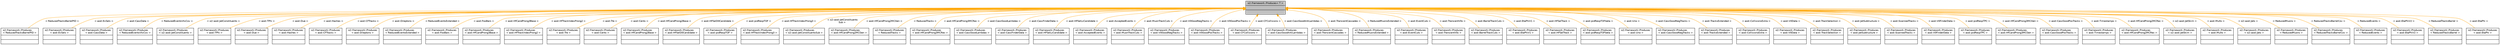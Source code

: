 digraph "o2::framework::Produces&lt; T &gt;"
{
 // INTERACTIVE_SVG=YES
  bgcolor="transparent";
  edge [fontname="Helvetica",fontsize="10",labelfontname="Helvetica",labelfontsize="10"];
  node [fontname="Helvetica",fontsize="10",shape=record];
  Node0 [label="{o2::framework::Produces\< T \>\n||}",height=0.2,width=0.4,color="black", fillcolor="grey75", style="filled", fontcolor="black"];
  Node0 -> Node1 [dir="back",color="orange",fontsize="10",style="solid",label=" \< ReducedTracksBarrelPID \>" ,fontname="Helvetica"];
  Node1 [label="{o2::framework::Produces\l\< ReducedTracksBarrelPID \>\n||}",height=0.2,width=0.4,color="black",URL="$d6/d86/structo2_1_1framework_1_1Produces.html"];
  Node0 -> Node2 [dir="back",color="orange",fontsize="10",style="solid",label=" \< aod::EvSels \>" ,fontname="Helvetica"];
  Node2 [label="{o2::framework::Produces\l\< aod::EvSels \>\n||}",height=0.2,width=0.4,color="black",URL="$d6/d86/structo2_1_1framework_1_1Produces.html"];
  Node0 -> Node3 [dir="back",color="orange",fontsize="10",style="solid",label=" \< aod::CascData \>" ,fontname="Helvetica"];
  Node3 [label="{o2::framework::Produces\l\< aod::CascData \>\n||}",height=0.2,width=0.4,color="black",URL="$d6/d86/structo2_1_1framework_1_1Produces.html"];
  Node0 -> Node4 [dir="back",color="orange",fontsize="10",style="solid",label=" \< ReducedEventsVtxCov \>" ,fontname="Helvetica"];
  Node4 [label="{o2::framework::Produces\l\< ReducedEventsVtxCov \>\n||}",height=0.2,width=0.4,color="black",URL="$d6/d86/structo2_1_1framework_1_1Produces.html"];
  Node0 -> Node5 [dir="back",color="orange",fontsize="10",style="solid",label=" \< o2::aod::JetConstituents \>" ,fontname="Helvetica"];
  Node5 [label="{o2::framework::Produces\l\< o2::aod::JetConstituents \>\n||}",height=0.2,width=0.4,color="black",URL="$d6/d86/structo2_1_1framework_1_1Produces.html"];
  Node0 -> Node6 [dir="back",color="orange",fontsize="10",style="solid",label=" \< aod::TPhi \>" ,fontname="Helvetica"];
  Node6 [label="{o2::framework::Produces\l\< aod::TPhi \>\n||}",height=0.2,width=0.4,color="black",URL="$d6/d86/structo2_1_1framework_1_1Produces.html"];
  Node0 -> Node7 [dir="back",color="orange",fontsize="10",style="solid",label=" \< aod::Due \>" ,fontname="Helvetica"];
  Node7 [label="{o2::framework::Produces\l\< aod::Due \>\n||}",height=0.2,width=0.4,color="black",URL="$d6/d86/structo2_1_1framework_1_1Produces.html"];
  Node0 -> Node8 [dir="back",color="orange",fontsize="10",style="solid",label=" \< aod::Hashes \>" ,fontname="Helvetica"];
  Node8 [label="{o2::framework::Produces\l\< aod::Hashes \>\n||}",height=0.2,width=0.4,color="black",URL="$d6/d86/structo2_1_1framework_1_1Produces.html"];
  Node0 -> Node9 [dir="back",color="orange",fontsize="10",style="solid",label=" \< aod::CFTracks \>" ,fontname="Helvetica"];
  Node9 [label="{o2::framework::Produces\l\< aod::CFTracks \>\n||}",height=0.2,width=0.4,color="black",URL="$d6/d86/structo2_1_1framework_1_1Produces.html"];
  Node0 -> Node10 [dir="back",color="orange",fontsize="10",style="solid",label=" \< aod::Dileptons \>" ,fontname="Helvetica"];
  Node10 [label="{o2::framework::Produces\l\< aod::Dileptons \>\n||}",height=0.2,width=0.4,color="black",URL="$d6/d86/structo2_1_1framework_1_1Produces.html"];
  Node0 -> Node11 [dir="back",color="orange",fontsize="10",style="solid",label=" \< ReducedEventsExtended \>" ,fontname="Helvetica"];
  Node11 [label="{o2::framework::Produces\l\< ReducedEventsExtended \>\n||}",height=0.2,width=0.4,color="black",URL="$d6/d86/structo2_1_1framework_1_1Produces.html"];
  Node0 -> Node12 [dir="back",color="orange",fontsize="10",style="solid",label=" \< aod::FooBars \>" ,fontname="Helvetica"];
  Node12 [label="{o2::framework::Produces\l\< aod::FooBars \>\n||}",height=0.2,width=0.4,color="black",URL="$d6/d86/structo2_1_1framework_1_1Produces.html"];
  Node0 -> Node13 [dir="back",color="orange",fontsize="10",style="solid",label=" \< aod::HfCandProng3Base \>" ,fontname="Helvetica"];
  Node13 [label="{o2::framework::Produces\l\< aod::HfCandProng3Base \>\n||}",height=0.2,width=0.4,color="black",URL="$d6/d86/structo2_1_1framework_1_1Produces.html"];
  Node0 -> Node14 [dir="back",color="orange",fontsize="10",style="solid",label=" \< aod::HfTrackIndexProng2 \>" ,fontname="Helvetica"];
  Node14 [label="{o2::framework::Produces\l\< aod::HfTrackIndexProng2 \>\n||}",height=0.2,width=0.4,color="black",URL="$d6/d86/structo2_1_1framework_1_1Produces.html"];
  Node0 -> Node15 [dir="back",color="orange",fontsize="10",style="solid",label=" \< aod::Tre \>" ,fontname="Helvetica"];
  Node15 [label="{o2::framework::Produces\l\< aod::Tre \>\n||}",height=0.2,width=0.4,color="black",URL="$d6/d86/structo2_1_1framework_1_1Produces.html"];
  Node0 -> Node16 [dir="back",color="orange",fontsize="10",style="solid",label=" \< aod::Cents \>" ,fontname="Helvetica"];
  Node16 [label="{o2::framework::Produces\l\< aod::Cents \>\n||}",height=0.2,width=0.4,color="black",URL="$d6/d86/structo2_1_1framework_1_1Produces.html"];
  Node0 -> Node17 [dir="back",color="orange",fontsize="10",style="solid",label=" \< aod::HfCandProng2Base \>" ,fontname="Helvetica"];
  Node17 [label="{o2::framework::Produces\l\< aod::HfCandProng2Base \>\n||}",height=0.2,width=0.4,color="black",URL="$d6/d86/structo2_1_1framework_1_1Produces.html"];
  Node0 -> Node18 [dir="back",color="orange",fontsize="10",style="solid",label=" \< aod::HFSelD0Candidate \>" ,fontname="Helvetica"];
  Node18 [label="{o2::framework::Produces\l\< aod::HFSelD0Candidate \>\n||}",height=0.2,width=0.4,color="black",URL="$d6/d86/structo2_1_1framework_1_1Produces.html"];
  Node0 -> Node19 [dir="back",color="orange",fontsize="10",style="solid",label=" \< aod::pidRespTOF \>" ,fontname="Helvetica"];
  Node19 [label="{o2::framework::Produces\l\< aod::pidRespTOF \>\n||}",height=0.2,width=0.4,color="black",URL="$d6/d86/structo2_1_1framework_1_1Produces.html"];
  Node0 -> Node20 [dir="back",color="orange",fontsize="10",style="solid",label=" \< aod::HfTrackIndexProng3 \>" ,fontname="Helvetica"];
  Node20 [label="{o2::framework::Produces\l\< aod::HfTrackIndexProng3 \>\n||}",height=0.2,width=0.4,color="black",URL="$d6/d86/structo2_1_1framework_1_1Produces.html"];
  Node0 -> Node21 [dir="back",color="orange",fontsize="10",style="solid",label=" \< o2::aod::JetConstituents\lSub \>" ,fontname="Helvetica"];
  Node21 [label="{o2::framework::Produces\l\< o2::aod::JetConstituentsSub \>\n||}",height=0.2,width=0.4,color="black",URL="$d6/d86/structo2_1_1framework_1_1Produces.html"];
  Node0 -> Node22 [dir="back",color="orange",fontsize="10",style="solid",label=" \< aod::HfCandProng2MCGen \>" ,fontname="Helvetica"];
  Node22 [label="{o2::framework::Produces\l\< aod::HfCandProng2MCGen \>\n||}",height=0.2,width=0.4,color="black",URL="$d6/d86/structo2_1_1framework_1_1Produces.html"];
  Node0 -> Node23 [dir="back",color="orange",fontsize="10",style="solid",label=" \< ReducedTracks \>" ,fontname="Helvetica"];
  Node23 [label="{o2::framework::Produces\l\< ReducedTracks \>\n||}",height=0.2,width=0.4,color="black",URL="$d6/d86/structo2_1_1framework_1_1Produces.html"];
  Node0 -> Node24 [dir="back",color="orange",fontsize="10",style="solid",label=" \< aod::HfCandProng3MCRec \>" ,fontname="Helvetica"];
  Node24 [label="{o2::framework::Produces\l\< aod::HfCandProng3MCRec \>\n||}",height=0.2,width=0.4,color="black",URL="$d6/d86/structo2_1_1framework_1_1Produces.html"];
  Node0 -> Node25 [dir="back",color="orange",fontsize="10",style="solid",label=" \< aod::CascGoodLambdas \>" ,fontname="Helvetica"];
  Node25 [label="{o2::framework::Produces\l\< aod::CascGoodLambdas \>\n||}",height=0.2,width=0.4,color="black",URL="$d6/d86/structo2_1_1framework_1_1Produces.html"];
  Node0 -> Node26 [dir="back",color="orange",fontsize="10",style="solid",label=" \< aod::CascFinderData \>" ,fontname="Helvetica"];
  Node26 [label="{o2::framework::Produces\l\< aod::CascFinderData \>\n||}",height=0.2,width=0.4,color="black",URL="$d6/d86/structo2_1_1framework_1_1Produces.html"];
  Node0 -> Node27 [dir="back",color="orange",fontsize="10",style="solid",label=" \< aod::HFSelLcCandidate \>" ,fontname="Helvetica"];
  Node27 [label="{o2::framework::Produces\l\< aod::HFSelLcCandidate \>\n||}",height=0.2,width=0.4,color="black",URL="$d6/d86/structo2_1_1framework_1_1Produces.html"];
  Node0 -> Node28 [dir="back",color="orange",fontsize="10",style="solid",label=" \< aod::AcceptedEvents \>" ,fontname="Helvetica"];
  Node28 [label="{o2::framework::Produces\l\< aod::AcceptedEvents \>\n||}",height=0.2,width=0.4,color="black",URL="$d6/d86/structo2_1_1framework_1_1Produces.html"];
  Node0 -> Node29 [dir="back",color="orange",fontsize="10",style="solid",label=" \< aod::MuonTrackCuts \>" ,fontname="Helvetica"];
  Node29 [label="{o2::framework::Produces\l\< aod::MuonTrackCuts \>\n||}",height=0.2,width=0.4,color="black",URL="$d6/d86/structo2_1_1framework_1_1Produces.html"];
  Node0 -> Node30 [dir="back",color="orange",fontsize="10",style="solid",label=" \< aod::V0GoodNegTracks \>" ,fontname="Helvetica"];
  Node30 [label="{o2::framework::Produces\l\< aod::V0GoodNegTracks \>\n||}",height=0.2,width=0.4,color="black",URL="$d6/d86/structo2_1_1framework_1_1Produces.html"];
  Node0 -> Node31 [dir="back",color="orange",fontsize="10",style="solid",label=" \< aod::V0GoodPosTracks \>" ,fontname="Helvetica"];
  Node31 [label="{o2::framework::Produces\l\< aod::V0GoodPosTracks \>\n||}",height=0.2,width=0.4,color="black",URL="$d6/d86/structo2_1_1framework_1_1Produces.html"];
  Node0 -> Node32 [dir="back",color="orange",fontsize="10",style="solid",label=" \< aod::CFCollisions \>" ,fontname="Helvetica"];
  Node32 [label="{o2::framework::Produces\l\< aod::CFCollisions \>\n||}",height=0.2,width=0.4,color="black",URL="$d6/d86/structo2_1_1framework_1_1Produces.html"];
  Node0 -> Node33 [dir="back",color="orange",fontsize="10",style="solid",label=" \< aod::CascGoodAntiLambdas \>" ,fontname="Helvetica"];
  Node33 [label="{o2::framework::Produces\l\< aod::CascGoodAntiLambdas \>\n||}",height=0.2,width=0.4,color="black",URL="$d6/d86/structo2_1_1framework_1_1Produces.html"];
  Node0 -> Node34 [dir="back",color="orange",fontsize="10",style="solid",label=" \< aod::TransientCascades \>" ,fontname="Helvetica"];
  Node34 [label="{o2::framework::Produces\l\< aod::TransientCascades \>\n||}",height=0.2,width=0.4,color="black",URL="$d6/d86/structo2_1_1framework_1_1Produces.html"];
  Node0 -> Node35 [dir="back",color="orange",fontsize="10",style="solid",label=" \< ReducedMuonsExtended \>" ,fontname="Helvetica"];
  Node35 [label="{o2::framework::Produces\l\< ReducedMuonsExtended \>\n||}",height=0.2,width=0.4,color="black",URL="$d6/d86/structo2_1_1framework_1_1Produces.html"];
  Node0 -> Node36 [dir="back",color="orange",fontsize="10",style="solid",label=" \< aod::EventCuts \>" ,fontname="Helvetica"];
  Node36 [label="{o2::framework::Produces\l\< aod::EventCuts \>\n||}",height=0.2,width=0.4,color="black",URL="$d6/d86/structo2_1_1framework_1_1Produces.html"];
  Node0 -> Node37 [dir="back",color="orange",fontsize="10",style="solid",label=" \< aod::TransientV0s \>" ,fontname="Helvetica"];
  Node37 [label="{o2::framework::Produces\l\< aod::TransientV0s \>\n||}",height=0.2,width=0.4,color="black",URL="$d6/d86/structo2_1_1framework_1_1Produces.html"];
  Node0 -> Node38 [dir="back",color="orange",fontsize="10",style="solid",label=" \< aod::BarrelTrackCuts \>" ,fontname="Helvetica"];
  Node38 [label="{o2::framework::Produces\l\< aod::BarrelTrackCuts \>\n||}",height=0.2,width=0.4,color="black",URL="$d6/d86/structo2_1_1framework_1_1Produces.html"];
  Node0 -> Node39 [dir="back",color="orange",fontsize="10",style="solid",label=" \< aod::EtaPhiV1 \>" ,fontname="Helvetica"];
  Node39 [label="{o2::framework::Produces\l\< aod::EtaPhiV1 \>\n||}",height=0.2,width=0.4,color="black",URL="$d6/d86/structo2_1_1framework_1_1Produces.html"];
  Node0 -> Node40 [dir="back",color="orange",fontsize="10",style="solid",label=" \< aod::HFSelTrack \>" ,fontname="Helvetica"];
  Node40 [label="{o2::framework::Produces\l\< aod::HFSelTrack \>\n||}",height=0.2,width=0.4,color="black",URL="$d6/d86/structo2_1_1framework_1_1Produces.html"];
  Node0 -> Node41 [dir="back",color="orange",fontsize="10",style="solid",label=" \< aod::pidRespTOFbeta \>" ,fontname="Helvetica"];
  Node41 [label="{o2::framework::Produces\l\< aod::pidRespTOFbeta \>\n||}",height=0.2,width=0.4,color="black",URL="$d6/d86/structo2_1_1framework_1_1Produces.html"];
  Node0 -> Node42 [dir="back",color="orange",fontsize="10",style="solid",label=" \< aod::Uno \>" ,fontname="Helvetica"];
  Node42 [label="{o2::framework::Produces\l\< aod::Uno \>\n||}",height=0.2,width=0.4,color="black",URL="$d6/d86/structo2_1_1framework_1_1Produces.html"];
  Node0 -> Node43 [dir="back",color="orange",fontsize="10",style="solid",label=" \< aod::CascGoodNegTracks \>" ,fontname="Helvetica"];
  Node43 [label="{o2::framework::Produces\l\< aod::CascGoodNegTracks \>\n||}",height=0.2,width=0.4,color="black",URL="$d6/d86/structo2_1_1framework_1_1Produces.html"];
  Node0 -> Node44 [dir="back",color="orange",fontsize="10",style="solid",label=" \< aod::TracksExtended \>" ,fontname="Helvetica"];
  Node44 [label="{o2::framework::Produces\l\< aod::TracksExtended \>\n||}",height=0.2,width=0.4,color="black",URL="$d6/d86/structo2_1_1framework_1_1Produces.html"];
  Node0 -> Node45 [dir="back",color="orange",fontsize="10",style="solid",label=" \< aod::CollisionsExtra \>" ,fontname="Helvetica"];
  Node45 [label="{o2::framework::Produces\l\< aod::CollisionsExtra \>\n||}",height=0.2,width=0.4,color="black",URL="$d6/d86/structo2_1_1framework_1_1Produces.html"];
  Node0 -> Node46 [dir="back",color="orange",fontsize="10",style="solid",label=" \< aod::V0Data \>" ,fontname="Helvetica"];
  Node46 [label="{o2::framework::Produces\l\< aod::V0Data \>\n||}",height=0.2,width=0.4,color="black",URL="$d6/d86/structo2_1_1framework_1_1Produces.html"];
  Node0 -> Node47 [dir="back",color="orange",fontsize="10",style="solid",label=" \< aod::TrackSelection \>" ,fontname="Helvetica"];
  Node47 [label="{o2::framework::Produces\l\< aod::TrackSelection \>\n||}",height=0.2,width=0.4,color="black",URL="$d6/d86/structo2_1_1framework_1_1Produces.html"];
  Node0 -> Node48 [dir="back",color="orange",fontsize="10",style="solid",label=" \< aod::JetSubtructure \>" ,fontname="Helvetica"];
  Node48 [label="{o2::framework::Produces\l\< aod::JetSubtructure \>\n||}",height=0.2,width=0.4,color="black",URL="$d6/d86/structo2_1_1framework_1_1Produces.html"];
  Node0 -> Node49 [dir="back",color="orange",fontsize="10",style="solid",label=" \< aod::ScannedTracks \>" ,fontname="Helvetica"];
  Node49 [label="{o2::framework::Produces\l\< aod::ScannedTracks \>\n||}",height=0.2,width=0.4,color="black",URL="$d6/d86/structo2_1_1framework_1_1Produces.html"];
  Node0 -> Node50 [dir="back",color="orange",fontsize="10",style="solid",label=" \< aod::V0FinderData \>" ,fontname="Helvetica"];
  Node50 [label="{o2::framework::Produces\l\< aod::V0FinderData \>\n||}",height=0.2,width=0.4,color="black",URL="$d6/d86/structo2_1_1framework_1_1Produces.html"];
  Node0 -> Node51 [dir="back",color="orange",fontsize="10",style="solid",label=" \< aod::pidRespTPC \>" ,fontname="Helvetica"];
  Node51 [label="{o2::framework::Produces\l\< aod::pidRespTPC \>\n||}",height=0.2,width=0.4,color="black",URL="$d6/d86/structo2_1_1framework_1_1Produces.html"];
  Node0 -> Node52 [dir="back",color="orange",fontsize="10",style="solid",label=" \< aod::HfCandProng3MCGen \>" ,fontname="Helvetica"];
  Node52 [label="{o2::framework::Produces\l\< aod::HfCandProng3MCGen \>\n||}",height=0.2,width=0.4,color="black",URL="$d6/d86/structo2_1_1framework_1_1Produces.html"];
  Node0 -> Node53 [dir="back",color="orange",fontsize="10",style="solid",label=" \< aod::CascGoodPosTracks \>" ,fontname="Helvetica"];
  Node53 [label="{o2::framework::Produces\l\< aod::CascGoodPosTracks \>\n||}",height=0.2,width=0.4,color="black",URL="$d6/d86/structo2_1_1framework_1_1Produces.html"];
  Node0 -> Node54 [dir="back",color="orange",fontsize="10",style="solid",label=" \< aod::Timestamps \>" ,fontname="Helvetica"];
  Node54 [label="{o2::framework::Produces\l\< aod::Timestamps \>\n||}",height=0.2,width=0.4,color="black",URL="$d6/d86/structo2_1_1framework_1_1Produces.html"];
  Node0 -> Node55 [dir="back",color="orange",fontsize="10",style="solid",label=" \< aod::HfCandProng2MCRec \>" ,fontname="Helvetica"];
  Node55 [label="{o2::framework::Produces\l\< aod::HfCandProng2MCRec \>\n||}",height=0.2,width=0.4,color="black",URL="$d6/d86/structo2_1_1framework_1_1Produces.html"];
  Node0 -> Node56 [dir="back",color="orange",fontsize="10",style="solid",label=" \< o2::aod::JetSkim \>" ,fontname="Helvetica"];
  Node56 [label="{o2::framework::Produces\l\< o2::aod::JetSkim \>\n||}",height=0.2,width=0.4,color="black",URL="$d6/d86/structo2_1_1framework_1_1Produces.html"];
  Node0 -> Node57 [dir="back",color="orange",fontsize="10",style="solid",label=" \< aod::Mults \>" ,fontname="Helvetica"];
  Node57 [label="{o2::framework::Produces\l\< aod::Mults \>\n||}",height=0.2,width=0.4,color="black",URL="$d6/d86/structo2_1_1framework_1_1Produces.html"];
  Node0 -> Node58 [dir="back",color="orange",fontsize="10",style="solid",label=" \< o2::aod::Jets \>" ,fontname="Helvetica"];
  Node58 [label="{o2::framework::Produces\l\< o2::aod::Jets \>\n||}",height=0.2,width=0.4,color="black",URL="$d6/d86/structo2_1_1framework_1_1Produces.html"];
  Node0 -> Node59 [dir="back",color="orange",fontsize="10",style="solid",label=" \< ReducedMuons \>" ,fontname="Helvetica"];
  Node59 [label="{o2::framework::Produces\l\< ReducedMuons \>\n||}",height=0.2,width=0.4,color="black",URL="$d6/d86/structo2_1_1framework_1_1Produces.html"];
  Node0 -> Node60 [dir="back",color="orange",fontsize="10",style="solid",label=" \< ReducedTracksBarrelCov \>" ,fontname="Helvetica"];
  Node60 [label="{o2::framework::Produces\l\< ReducedTracksBarrelCov \>\n||}",height=0.2,width=0.4,color="black",URL="$d6/d86/structo2_1_1framework_1_1Produces.html"];
  Node0 -> Node61 [dir="back",color="orange",fontsize="10",style="solid",label=" \< ReducedEvents \>" ,fontname="Helvetica"];
  Node61 [label="{o2::framework::Produces\l\< ReducedEvents \>\n||}",height=0.2,width=0.4,color="black",URL="$d6/d86/structo2_1_1framework_1_1Produces.html"];
  Node0 -> Node62 [dir="back",color="orange",fontsize="10",style="solid",label=" \< aod::EtaPhiV2 \>" ,fontname="Helvetica"];
  Node62 [label="{o2::framework::Produces\l\< aod::EtaPhiV2 \>\n||}",height=0.2,width=0.4,color="black",URL="$d6/d86/structo2_1_1framework_1_1Produces.html"];
  Node0 -> Node63 [dir="back",color="orange",fontsize="10",style="solid",label=" \< ReducedTracksBarrel \>" ,fontname="Helvetica"];
  Node63 [label="{o2::framework::Produces\l\< ReducedTracksBarrel \>\n||}",height=0.2,width=0.4,color="black",URL="$d6/d86/structo2_1_1framework_1_1Produces.html"];
  Node0 -> Node64 [dir="back",color="orange",fontsize="10",style="solid",label=" \< aod::EtaPhi \>" ,fontname="Helvetica"];
  Node64 [label="{o2::framework::Produces\l\< aod::EtaPhi \>\n||}",height=0.2,width=0.4,color="black",URL="$d6/d86/structo2_1_1framework_1_1Produces.html"];
}
